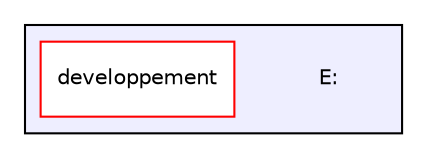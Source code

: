digraph G {
  compound=true
  node [ fontsize=10, fontname="Helvetica"];
  edge [ labelfontsize=9, labelfontname="Helvetica"];
  subgraph clusterdir_885cc87fac2d91e269af0a5a959fa5f6 {
    graph [ bgcolor="#eeeeff", pencolor="black", label="" URL="dir_885cc87fac2d91e269af0a5a959fa5f6.html"];
    dir_885cc87fac2d91e269af0a5a959fa5f6 [shape=plaintext label="E:"];
    dir_faa3a08d7f4f3d85d0971952fe62cffd [shape=box label="developpement" color="red" fillcolor="white" style="filled" URL="dir_faa3a08d7f4f3d85d0971952fe62cffd.html"];
  }
}
